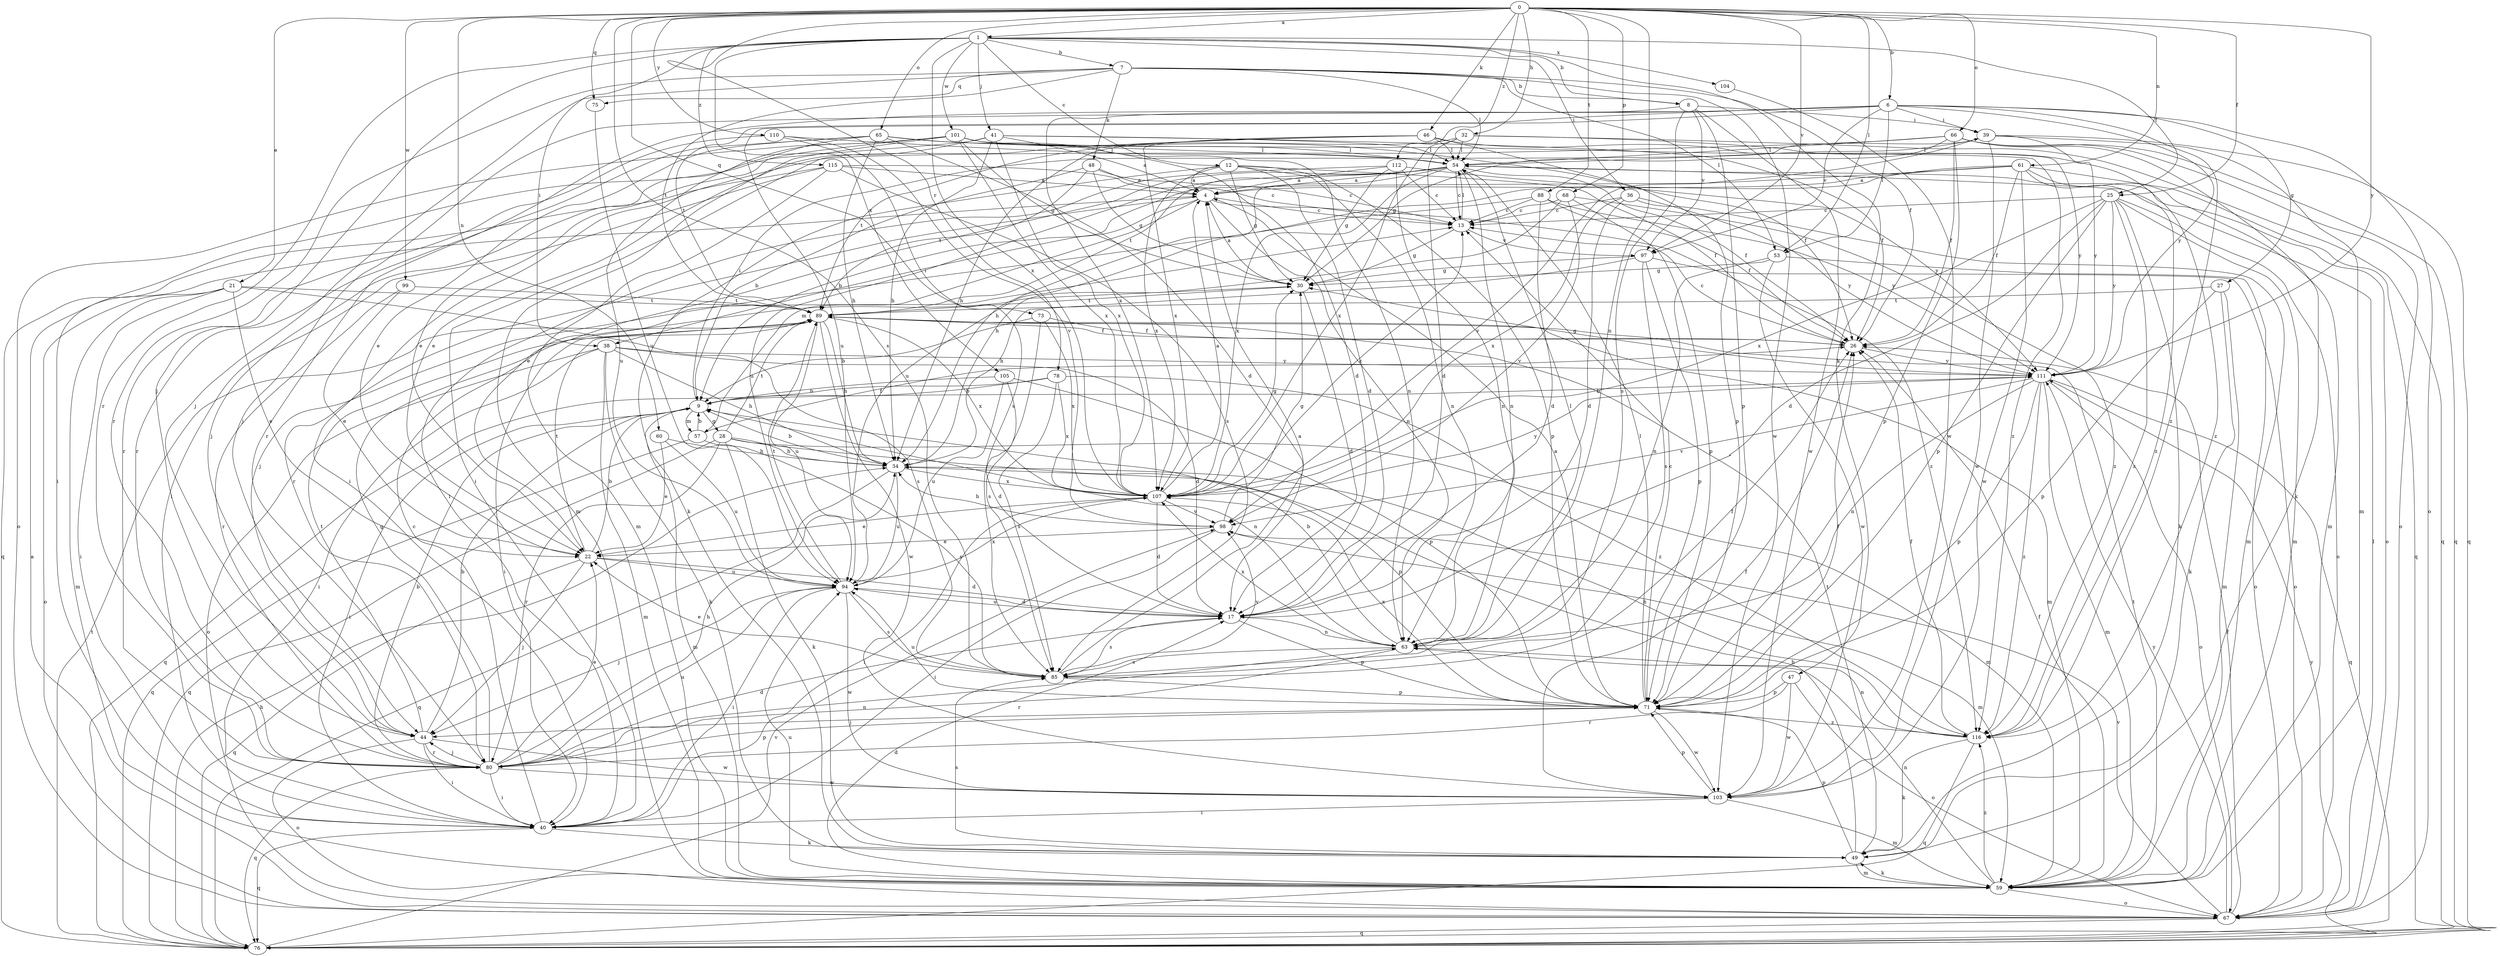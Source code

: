 strict digraph  {
0;
1;
4;
6;
7;
8;
9;
12;
13;
17;
21;
22;
25;
26;
27;
28;
30;
32;
34;
36;
38;
39;
40;
41;
44;
46;
47;
48;
49;
53;
54;
57;
59;
60;
61;
63;
65;
66;
67;
68;
71;
73;
75;
76;
78;
80;
85;
88;
89;
94;
97;
98;
99;
101;
103;
104;
105;
107;
110;
111;
112;
115;
116;
0 -> 1  [label=a];
0 -> 6  [label=b];
0 -> 21  [label=e];
0 -> 25  [label=f];
0 -> 32  [label=h];
0 -> 46  [label=k];
0 -> 53  [label=l];
0 -> 60  [label=n];
0 -> 61  [label=n];
0 -> 63  [label=n];
0 -> 65  [label=o];
0 -> 66  [label=o];
0 -> 68  [label=p];
0 -> 73  [label=q];
0 -> 75  [label=q];
0 -> 78  [label=r];
0 -> 85  [label=s];
0 -> 88  [label=t];
0 -> 97  [label=v];
0 -> 99  [label=w];
0 -> 110  [label=y];
0 -> 111  [label=y];
0 -> 112  [label=z];
1 -> 7  [label=b];
1 -> 8  [label=b];
1 -> 12  [label=c];
1 -> 25  [label=f];
1 -> 36  [label=i];
1 -> 38  [label=i];
1 -> 41  [label=j];
1 -> 44  [label=j];
1 -> 47  [label=k];
1 -> 80  [label=r];
1 -> 101  [label=w];
1 -> 104  [label=x];
1 -> 105  [label=x];
1 -> 107  [label=x];
1 -> 115  [label=z];
4 -> 13  [label=c];
4 -> 38  [label=i];
4 -> 57  [label=m];
4 -> 63  [label=n];
4 -> 80  [label=r];
4 -> 116  [label=z];
6 -> 27  [label=g];
6 -> 39  [label=i];
6 -> 44  [label=j];
6 -> 53  [label=l];
6 -> 67  [label=o];
6 -> 80  [label=r];
6 -> 89  [label=t];
6 -> 94  [label=u];
6 -> 97  [label=v];
6 -> 111  [label=y];
6 -> 116  [label=z];
7 -> 8  [label=b];
7 -> 26  [label=f];
7 -> 44  [label=j];
7 -> 48  [label=k];
7 -> 53  [label=l];
7 -> 54  [label=l];
7 -> 75  [label=q];
7 -> 80  [label=r];
7 -> 89  [label=t];
7 -> 103  [label=w];
8 -> 39  [label=i];
8 -> 71  [label=p];
8 -> 85  [label=s];
8 -> 97  [label=v];
8 -> 103  [label=w];
8 -> 107  [label=x];
9 -> 28  [label=g];
9 -> 39  [label=i];
9 -> 40  [label=i];
9 -> 57  [label=m];
9 -> 59  [label=m];
9 -> 63  [label=n];
12 -> 4  [label=a];
12 -> 17  [label=d];
12 -> 26  [label=f];
12 -> 30  [label=g];
12 -> 49  [label=k];
12 -> 63  [label=n];
12 -> 71  [label=p];
12 -> 107  [label=x];
13 -> 30  [label=g];
13 -> 54  [label=l];
13 -> 97  [label=v];
17 -> 63  [label=n];
17 -> 71  [label=p];
17 -> 85  [label=s];
17 -> 94  [label=u];
21 -> 22  [label=e];
21 -> 40  [label=i];
21 -> 59  [label=m];
21 -> 67  [label=o];
21 -> 85  [label=s];
21 -> 89  [label=t];
22 -> 9  [label=b];
22 -> 17  [label=d];
22 -> 44  [label=j];
22 -> 76  [label=q];
22 -> 89  [label=t];
22 -> 94  [label=u];
25 -> 13  [label=c];
25 -> 17  [label=d];
25 -> 49  [label=k];
25 -> 59  [label=m];
25 -> 67  [label=o];
25 -> 71  [label=p];
25 -> 107  [label=x];
25 -> 111  [label=y];
25 -> 116  [label=z];
26 -> 13  [label=c];
26 -> 111  [label=y];
27 -> 49  [label=k];
27 -> 59  [label=m];
27 -> 71  [label=p];
27 -> 89  [label=t];
28 -> 34  [label=h];
28 -> 49  [label=k];
28 -> 59  [label=m];
28 -> 71  [label=p];
28 -> 76  [label=q];
28 -> 80  [label=r];
28 -> 89  [label=t];
30 -> 4  [label=a];
30 -> 17  [label=d];
30 -> 89  [label=t];
32 -> 17  [label=d];
32 -> 34  [label=h];
32 -> 54  [label=l];
32 -> 76  [label=q];
32 -> 107  [label=x];
32 -> 116  [label=z];
34 -> 9  [label=b];
34 -> 76  [label=q];
34 -> 94  [label=u];
34 -> 107  [label=x];
36 -> 13  [label=c];
36 -> 17  [label=d];
36 -> 59  [label=m];
36 -> 107  [label=x];
36 -> 111  [label=y];
38 -> 17  [label=d];
38 -> 34  [label=h];
38 -> 40  [label=i];
38 -> 49  [label=k];
38 -> 59  [label=m];
38 -> 67  [label=o];
38 -> 111  [label=y];
39 -> 54  [label=l];
39 -> 59  [label=m];
39 -> 76  [label=q];
39 -> 98  [label=v];
39 -> 103  [label=w];
39 -> 111  [label=y];
40 -> 13  [label=c];
40 -> 49  [label=k];
40 -> 76  [label=q];
41 -> 4  [label=a];
41 -> 22  [label=e];
41 -> 26  [label=f];
41 -> 34  [label=h];
41 -> 40  [label=i];
41 -> 54  [label=l];
41 -> 107  [label=x];
44 -> 9  [label=b];
44 -> 40  [label=i];
44 -> 67  [label=o];
44 -> 80  [label=r];
44 -> 89  [label=t];
44 -> 103  [label=w];
46 -> 40  [label=i];
46 -> 54  [label=l];
46 -> 71  [label=p];
46 -> 89  [label=t];
46 -> 107  [label=x];
46 -> 111  [label=y];
47 -> 67  [label=o];
47 -> 71  [label=p];
47 -> 80  [label=r];
47 -> 103  [label=w];
48 -> 4  [label=a];
48 -> 9  [label=b];
48 -> 13  [label=c];
48 -> 30  [label=g];
48 -> 89  [label=t];
49 -> 34  [label=h];
49 -> 59  [label=m];
49 -> 71  [label=p];
49 -> 85  [label=s];
49 -> 89  [label=t];
53 -> 30  [label=g];
53 -> 63  [label=n];
53 -> 67  [label=o];
53 -> 103  [label=w];
54 -> 4  [label=a];
54 -> 13  [label=c];
54 -> 22  [label=e];
54 -> 26  [label=f];
54 -> 34  [label=h];
54 -> 63  [label=n];
54 -> 67  [label=o];
54 -> 89  [label=t];
54 -> 94  [label=u];
54 -> 107  [label=x];
57 -> 9  [label=b];
57 -> 26  [label=f];
57 -> 76  [label=q];
57 -> 85  [label=s];
59 -> 17  [label=d];
59 -> 26  [label=f];
59 -> 49  [label=k];
59 -> 63  [label=n];
59 -> 67  [label=o];
59 -> 89  [label=t];
59 -> 94  [label=u];
59 -> 116  [label=z];
60 -> 22  [label=e];
60 -> 34  [label=h];
60 -> 94  [label=u];
61 -> 4  [label=a];
61 -> 9  [label=b];
61 -> 26  [label=f];
61 -> 59  [label=m];
61 -> 76  [label=q];
61 -> 94  [label=u];
61 -> 103  [label=w];
61 -> 116  [label=z];
63 -> 9  [label=b];
63 -> 54  [label=l];
63 -> 80  [label=r];
63 -> 85  [label=s];
63 -> 107  [label=x];
65 -> 17  [label=d];
65 -> 22  [label=e];
65 -> 26  [label=f];
65 -> 34  [label=h];
65 -> 54  [label=l];
65 -> 63  [label=n];
65 -> 80  [label=r];
65 -> 94  [label=u];
66 -> 26  [label=f];
66 -> 30  [label=g];
66 -> 40  [label=i];
66 -> 49  [label=k];
66 -> 54  [label=l];
66 -> 67  [label=o];
66 -> 71  [label=p];
66 -> 76  [label=q];
67 -> 4  [label=a];
67 -> 26  [label=f];
67 -> 54  [label=l];
67 -> 76  [label=q];
67 -> 98  [label=v];
67 -> 111  [label=y];
68 -> 13  [label=c];
68 -> 34  [label=h];
68 -> 71  [label=p];
68 -> 98  [label=v];
68 -> 116  [label=z];
71 -> 4  [label=a];
71 -> 13  [label=c];
71 -> 26  [label=f];
71 -> 44  [label=j];
71 -> 54  [label=l];
71 -> 94  [label=u];
71 -> 103  [label=w];
71 -> 107  [label=x];
71 -> 116  [label=z];
73 -> 9  [label=b];
73 -> 26  [label=f];
73 -> 85  [label=s];
73 -> 107  [label=x];
75 -> 94  [label=u];
76 -> 34  [label=h];
76 -> 89  [label=t];
76 -> 98  [label=v];
76 -> 111  [label=y];
78 -> 9  [label=b];
78 -> 76  [label=q];
78 -> 85  [label=s];
78 -> 107  [label=x];
78 -> 116  [label=z];
80 -> 9  [label=b];
80 -> 17  [label=d];
80 -> 22  [label=e];
80 -> 30  [label=g];
80 -> 34  [label=h];
80 -> 40  [label=i];
80 -> 44  [label=j];
80 -> 63  [label=n];
80 -> 71  [label=p];
80 -> 76  [label=q];
80 -> 94  [label=u];
80 -> 103  [label=w];
85 -> 4  [label=a];
85 -> 22  [label=e];
85 -> 26  [label=f];
85 -> 71  [label=p];
85 -> 98  [label=v];
88 -> 13  [label=c];
88 -> 17  [label=d];
88 -> 26  [label=f];
88 -> 44  [label=j];
88 -> 111  [label=y];
89 -> 26  [label=f];
89 -> 34  [label=h];
89 -> 40  [label=i];
89 -> 59  [label=m];
89 -> 94  [label=u];
89 -> 103  [label=w];
89 -> 107  [label=x];
94 -> 17  [label=d];
94 -> 40  [label=i];
94 -> 44  [label=j];
94 -> 85  [label=s];
94 -> 89  [label=t];
94 -> 103  [label=w];
94 -> 107  [label=x];
97 -> 30  [label=g];
97 -> 34  [label=h];
97 -> 67  [label=o];
97 -> 71  [label=p];
97 -> 85  [label=s];
98 -> 22  [label=e];
98 -> 30  [label=g];
98 -> 34  [label=h];
98 -> 40  [label=i];
98 -> 59  [label=m];
99 -> 22  [label=e];
99 -> 80  [label=r];
99 -> 89  [label=t];
101 -> 17  [label=d];
101 -> 22  [label=e];
101 -> 30  [label=g];
101 -> 44  [label=j];
101 -> 54  [label=l];
101 -> 59  [label=m];
101 -> 67  [label=o];
101 -> 107  [label=x];
101 -> 116  [label=z];
103 -> 26  [label=f];
103 -> 40  [label=i];
103 -> 59  [label=m];
103 -> 71  [label=p];
104 -> 103  [label=w];
105 -> 9  [label=b];
105 -> 17  [label=d];
105 -> 71  [label=p];
105 -> 94  [label=u];
107 -> 4  [label=a];
107 -> 13  [label=c];
107 -> 17  [label=d];
107 -> 22  [label=e];
107 -> 30  [label=g];
107 -> 40  [label=i];
107 -> 98  [label=v];
107 -> 111  [label=y];
110 -> 54  [label=l];
110 -> 80  [label=r];
110 -> 85  [label=s];
110 -> 98  [label=v];
111 -> 9  [label=b];
111 -> 30  [label=g];
111 -> 59  [label=m];
111 -> 63  [label=n];
111 -> 67  [label=o];
111 -> 71  [label=p];
111 -> 76  [label=q];
111 -> 98  [label=v];
111 -> 116  [label=z];
112 -> 4  [label=a];
112 -> 13  [label=c];
112 -> 30  [label=g];
112 -> 40  [label=i];
112 -> 63  [label=n];
112 -> 111  [label=y];
115 -> 4  [label=a];
115 -> 13  [label=c];
115 -> 40  [label=i];
115 -> 59  [label=m];
115 -> 76  [label=q];
115 -> 85  [label=s];
116 -> 26  [label=f];
116 -> 34  [label=h];
116 -> 49  [label=k];
116 -> 63  [label=n];
116 -> 76  [label=q];
}
